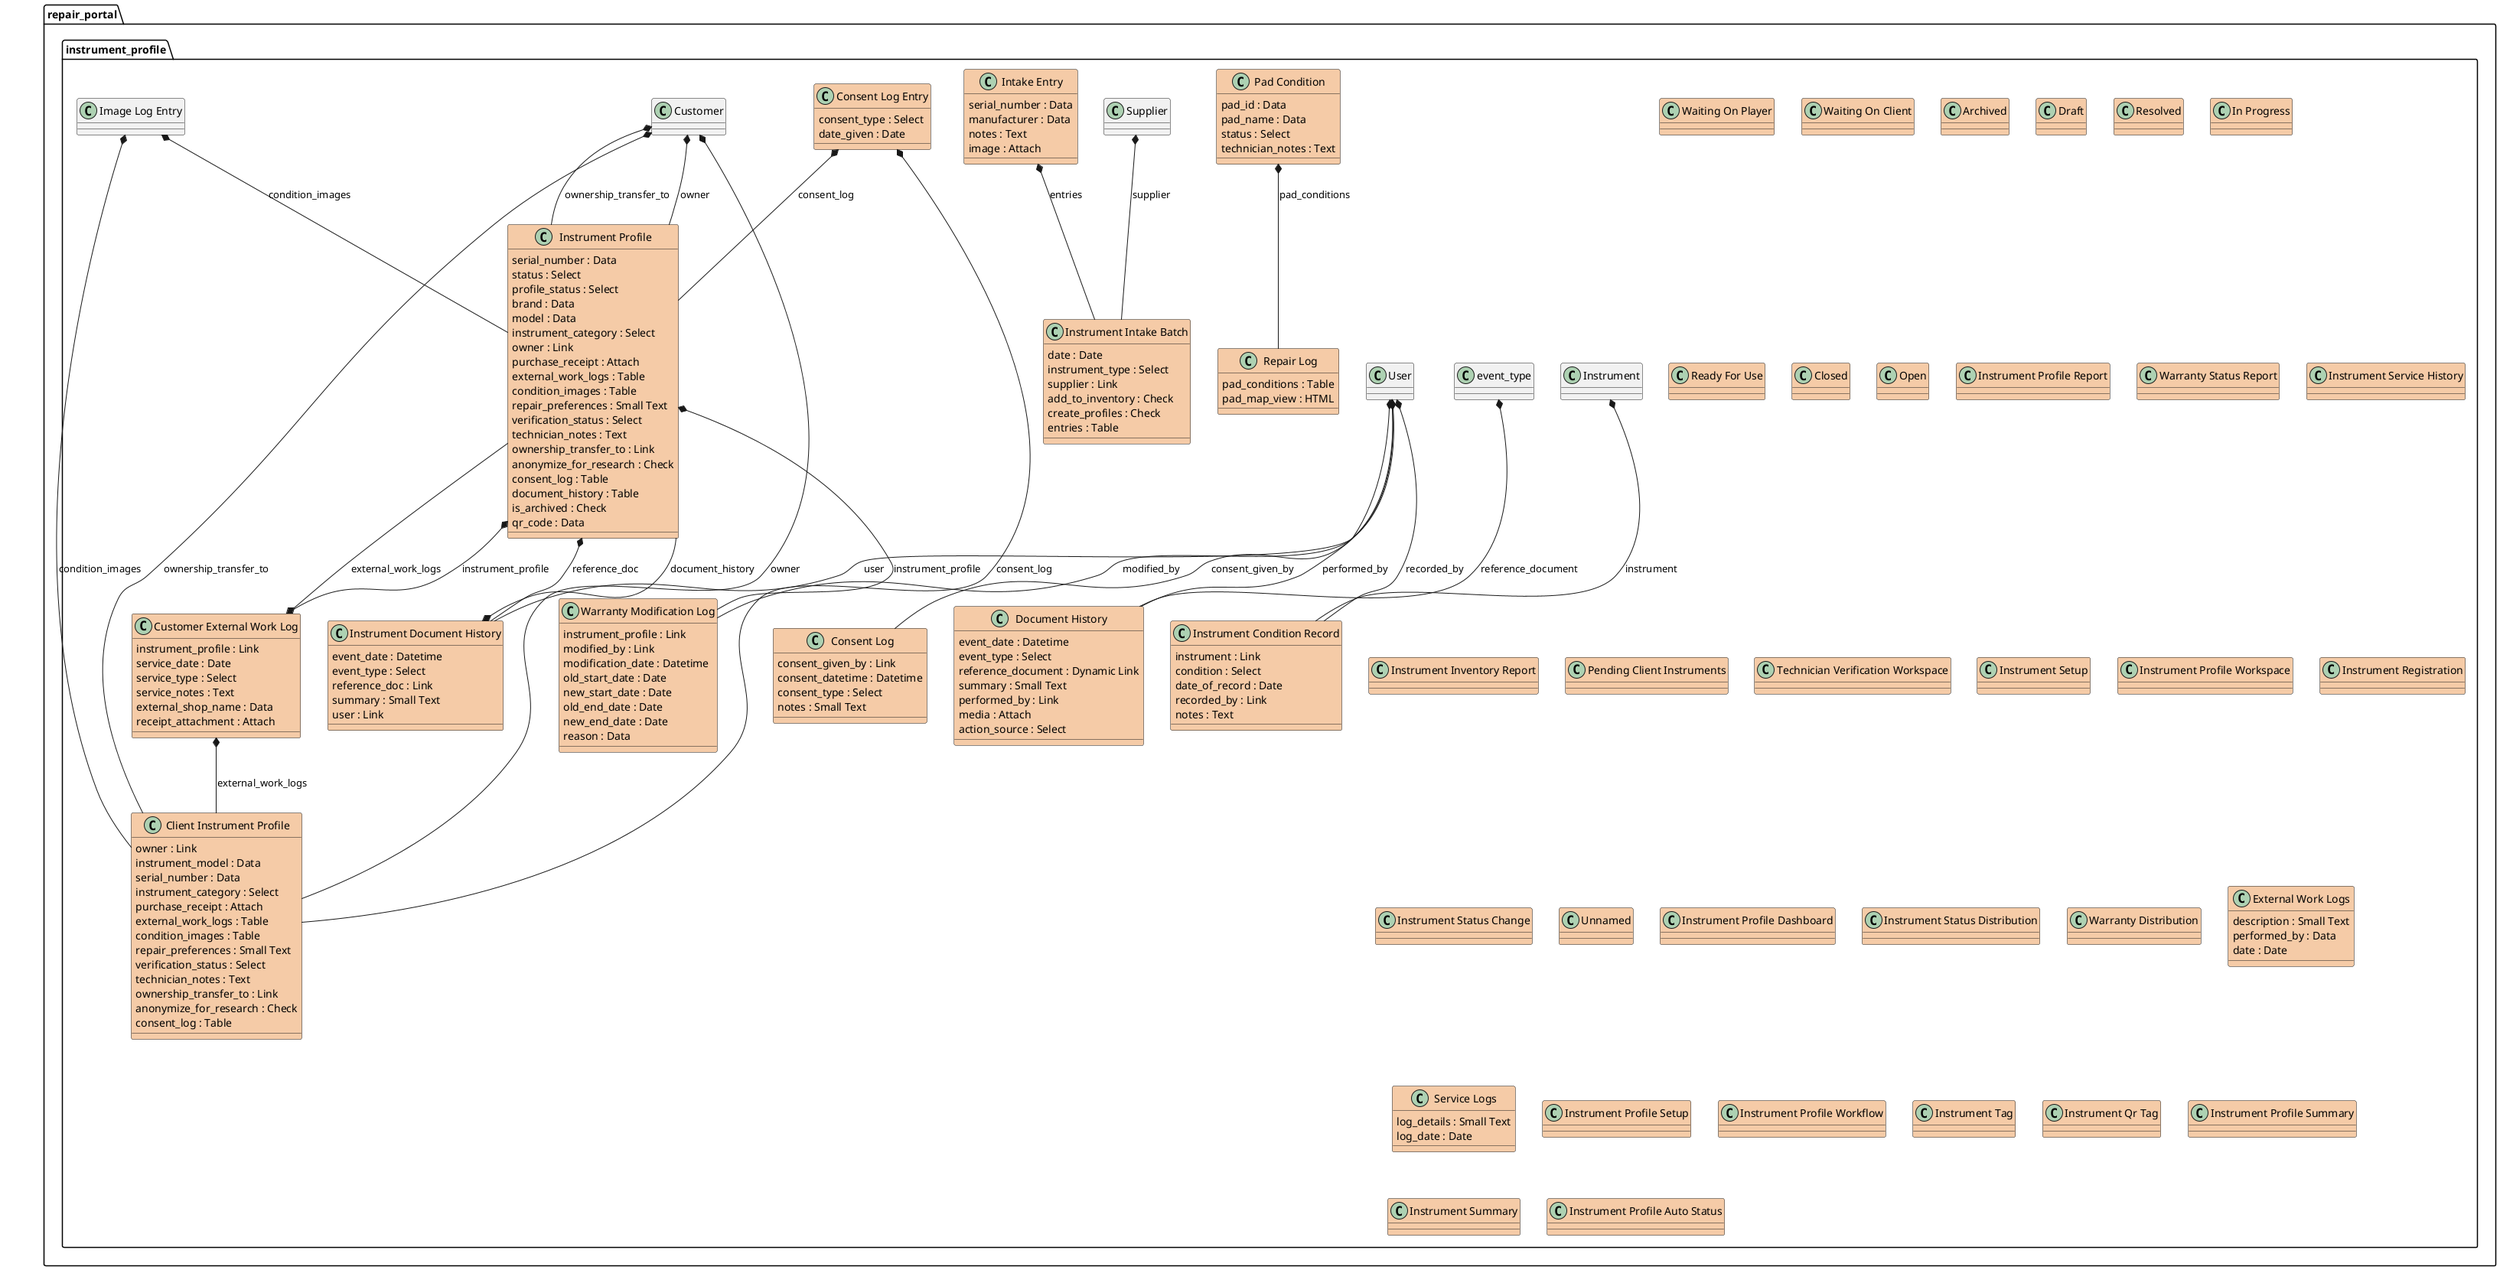 @startuml
package repair_portal.instrument_profile <<Folder>> {
class "Waiting On Player" #F5CBA7 {
}
class "Waiting On Client" #F5CBA7 {
}
class "Archived" #F5CBA7 {
}
class "Draft" #F5CBA7 {
}
class "Resolved" #F5CBA7 {
}
class "In Progress" #F5CBA7 {
}
class "Ready For Use" #F5CBA7 {
}
class "Closed" #F5CBA7 {
}
class "Open" #F5CBA7 {
}
class "Instrument Profile Report" #F5CBA7 {
}
class "Warranty Status Report" #F5CBA7 {
}
class "Instrument Service History" #F5CBA7 {
}
class "Instrument Inventory Report" #F5CBA7 {
}
class "Pending Client Instruments" #F5CBA7 {
}
class "Instrument Profile" #F5CBA7 {
}
class "Technician Verification Workspace" #F5CBA7 {
}
class "Instrument Setup" #F5CBA7 {
}
class "Instrument Profile Workspace" #F5CBA7 {
}
class "Instrument Intake Batch" #F5CBA7 {
}
class "Client Instrument Profile" #F5CBA7 {
}
class "Instrument Registration" #F5CBA7 {
}
class "Instrument Status Change" #F5CBA7 {
}
class "Unnamed" #F5CBA7 {
}
class "Unnamed" #F5CBA7 {
}
class "Instrument Profile" #F5CBA7 {
}
class "Instrument Profile Dashboard" #F5CBA7 {
}
class "Instrument Status Distribution" #F5CBA7 {
}
class "Warranty Distribution" #F5CBA7 {
}
class "Unnamed" #F5CBA7 {
}
"Instrument" *-- "Instrument Condition Record" : instrument
"User" *-- "Instrument Condition Record" : recorded_by
class "Instrument Condition Record" #F5CBA7 {
  instrument : Link
  condition : Select
  date_of_record : Date
  recorded_by : Link
  notes : Text
}
class "Intake Entry" #F5CBA7 {
  serial_number : Data
  manufacturer : Data
  notes : Text
  image : Attach
}
"event_type" *-- "Document History" : reference_document
"User" *-- "Document History" : performed_by
class "Document History" #F5CBA7 {
  event_date : Datetime
  event_type : Select
  reference_document : Dynamic Link
  summary : Small Text
  performed_by : Link
  media : Attach
  action_source : Select
}
"User" *-- "Consent Log" : consent_given_by
class "Consent Log" #F5CBA7 {
  consent_given_by : Link
  consent_datetime : Datetime
  consent_type : Select
  notes : Small Text
}
"Instrument Profile" *-- "Warranty Modification Log" : instrument_profile
"User" *-- "Warranty Modification Log" : modified_by
class "Warranty Modification Log" #F5CBA7 {
  instrument_profile : Link
  modified_by : Link
  modification_date : Datetime
  old_start_date : Date
  new_start_date : Date
  old_end_date : Date
  new_end_date : Date
  reason : Data
}
"Pad Condition" *-- "Repair Log" : pad_conditions
class "Repair Log" #F5CBA7 {
  pad_conditions : Table
  pad_map_view : HTML
}
"Customer" *-- "Instrument Profile" : owner
"Customer External Work Log" *-- "Instrument Profile" : external_work_logs
"Image Log Entry" *-- "Instrument Profile" : condition_images
"Customer" *-- "Instrument Profile" : ownership_transfer_to
"Consent Log Entry" *-- "Instrument Profile" : consent_log
"Instrument Document History" *-- "Instrument Profile" : document_history
class "Instrument Profile" #F5CBA7 {
  serial_number : Data
  status : Select
  profile_status : Select
  brand : Data
  model : Data
  instrument_category : Select
  owner : Link
  purchase_receipt : Attach
  external_work_logs : Table
  condition_images : Table
  repair_preferences : Small Text
  verification_status : Select
  technician_notes : Text
  ownership_transfer_to : Link
  anonymize_for_research : Check
  consent_log : Table
  document_history : Table
  is_archived : Check
  qr_code : Data
}
"Supplier" *-- "Instrument Intake Batch" : supplier
"Intake Entry" *-- "Instrument Intake Batch" : entries
class "Instrument Intake Batch" #F5CBA7 {
  date : Date
  instrument_type : Select
  supplier : Link
  add_to_inventory : Check
  create_profiles : Check
  entries : Table
}
class "Consent Log Entry" #F5CBA7 {
  consent_type : Select
  date_given : Date
}
class "External Work Logs" #F5CBA7 {
  description : Small Text
  performed_by : Data
  date : Date
}
class "Service Logs" #F5CBA7 {
  log_details : Small Text
  log_date : Date
}
"Instrument Profile" *-- "Instrument Document History" : reference_doc
"User" *-- "Instrument Document History" : user
class "Instrument Document History" #F5CBA7 {
  event_date : Datetime
  event_type : Select
  reference_doc : Link
  summary : Small Text
  user : Link
}
"Instrument Profile" *-- "Customer External Work Log" : instrument_profile
class "Customer External Work Log" #F5CBA7 {
  instrument_profile : Link
  service_date : Date
  service_type : Select
  service_notes : Text
  external_shop_name : Data
  receipt_attachment : Attach
}
"Customer" *-- "Client Instrument Profile" : owner
"Customer External Work Log" *-- "Client Instrument Profile" : external_work_logs
"Image Log Entry" *-- "Client Instrument Profile" : condition_images
"Customer" *-- "Client Instrument Profile" : ownership_transfer_to
"Consent Log Entry" *-- "Client Instrument Profile" : consent_log
class "Client Instrument Profile" #F5CBA7 {
  owner : Link
  instrument_model : Data
  serial_number : Data
  instrument_category : Select
  purchase_receipt : Attach
  external_work_logs : Table
  condition_images : Table
  repair_preferences : Small Text
  verification_status : Select
  technician_notes : Text
  ownership_transfer_to : Link
  anonymize_for_research : Check
  consent_log : Table
}
class "Pad Condition" #F5CBA7 {
  pad_id : Data
  pad_name : Data
  status : Select
  technician_notes : Text
}
class "Unnamed" #F5CBA7 {
}
class "Instrument Profile Setup" #F5CBA7 {
}
class "Instrument Profile Workflow" #F5CBA7 {
}
class "Instrument Tag" #F5CBA7 {
}
class "Instrument Qr Tag" #F5CBA7 {
}
class "Instrument Profile Summary" #F5CBA7 {
}
class "Instrument Summary" #F5CBA7 {
}
class "Instrument Profile Auto Status" #F5CBA7 {
}
}
@enduml
